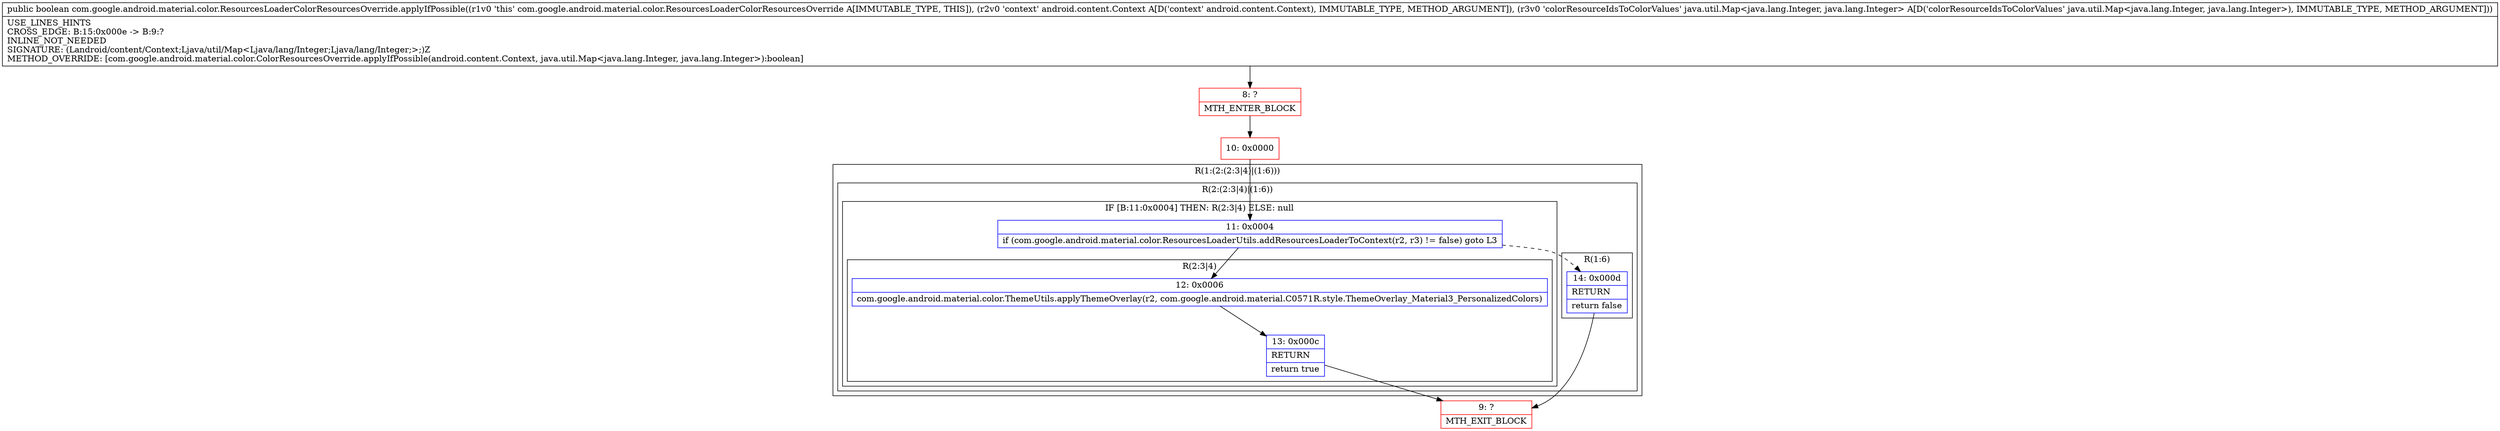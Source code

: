 digraph "CFG forcom.google.android.material.color.ResourcesLoaderColorResourcesOverride.applyIfPossible(Landroid\/content\/Context;Ljava\/util\/Map;)Z" {
subgraph cluster_Region_199017840 {
label = "R(1:(2:(2:3|4)|(1:6)))";
node [shape=record,color=blue];
subgraph cluster_Region_658367495 {
label = "R(2:(2:3|4)|(1:6))";
node [shape=record,color=blue];
subgraph cluster_IfRegion_426681343 {
label = "IF [B:11:0x0004] THEN: R(2:3|4) ELSE: null";
node [shape=record,color=blue];
Node_11 [shape=record,label="{11\:\ 0x0004|if (com.google.android.material.color.ResourcesLoaderUtils.addResourcesLoaderToContext(r2, r3) != false) goto L3\l}"];
subgraph cluster_Region_1110699421 {
label = "R(2:3|4)";
node [shape=record,color=blue];
Node_12 [shape=record,label="{12\:\ 0x0006|com.google.android.material.color.ThemeUtils.applyThemeOverlay(r2, com.google.android.material.C0571R.style.ThemeOverlay_Material3_PersonalizedColors)\l}"];
Node_13 [shape=record,label="{13\:\ 0x000c|RETURN\l|return true\l}"];
}
}
subgraph cluster_Region_799623150 {
label = "R(1:6)";
node [shape=record,color=blue];
Node_14 [shape=record,label="{14\:\ 0x000d|RETURN\l|return false\l}"];
}
}
}
Node_8 [shape=record,color=red,label="{8\:\ ?|MTH_ENTER_BLOCK\l}"];
Node_10 [shape=record,color=red,label="{10\:\ 0x0000}"];
Node_9 [shape=record,color=red,label="{9\:\ ?|MTH_EXIT_BLOCK\l}"];
MethodNode[shape=record,label="{public boolean com.google.android.material.color.ResourcesLoaderColorResourcesOverride.applyIfPossible((r1v0 'this' com.google.android.material.color.ResourcesLoaderColorResourcesOverride A[IMMUTABLE_TYPE, THIS]), (r2v0 'context' android.content.Context A[D('context' android.content.Context), IMMUTABLE_TYPE, METHOD_ARGUMENT]), (r3v0 'colorResourceIdsToColorValues' java.util.Map\<java.lang.Integer, java.lang.Integer\> A[D('colorResourceIdsToColorValues' java.util.Map\<java.lang.Integer, java.lang.Integer\>), IMMUTABLE_TYPE, METHOD_ARGUMENT]))  | USE_LINES_HINTS\lCROSS_EDGE: B:15:0x000e \-\> B:9:?\lINLINE_NOT_NEEDED\lSIGNATURE: (Landroid\/content\/Context;Ljava\/util\/Map\<Ljava\/lang\/Integer;Ljava\/lang\/Integer;\>;)Z\lMETHOD_OVERRIDE: [com.google.android.material.color.ColorResourcesOverride.applyIfPossible(android.content.Context, java.util.Map\<java.lang.Integer, java.lang.Integer\>):boolean]\l}"];
MethodNode -> Node_8;Node_11 -> Node_12;
Node_11 -> Node_14[style=dashed];
Node_12 -> Node_13;
Node_13 -> Node_9;
Node_14 -> Node_9;
Node_8 -> Node_10;
Node_10 -> Node_11;
}

